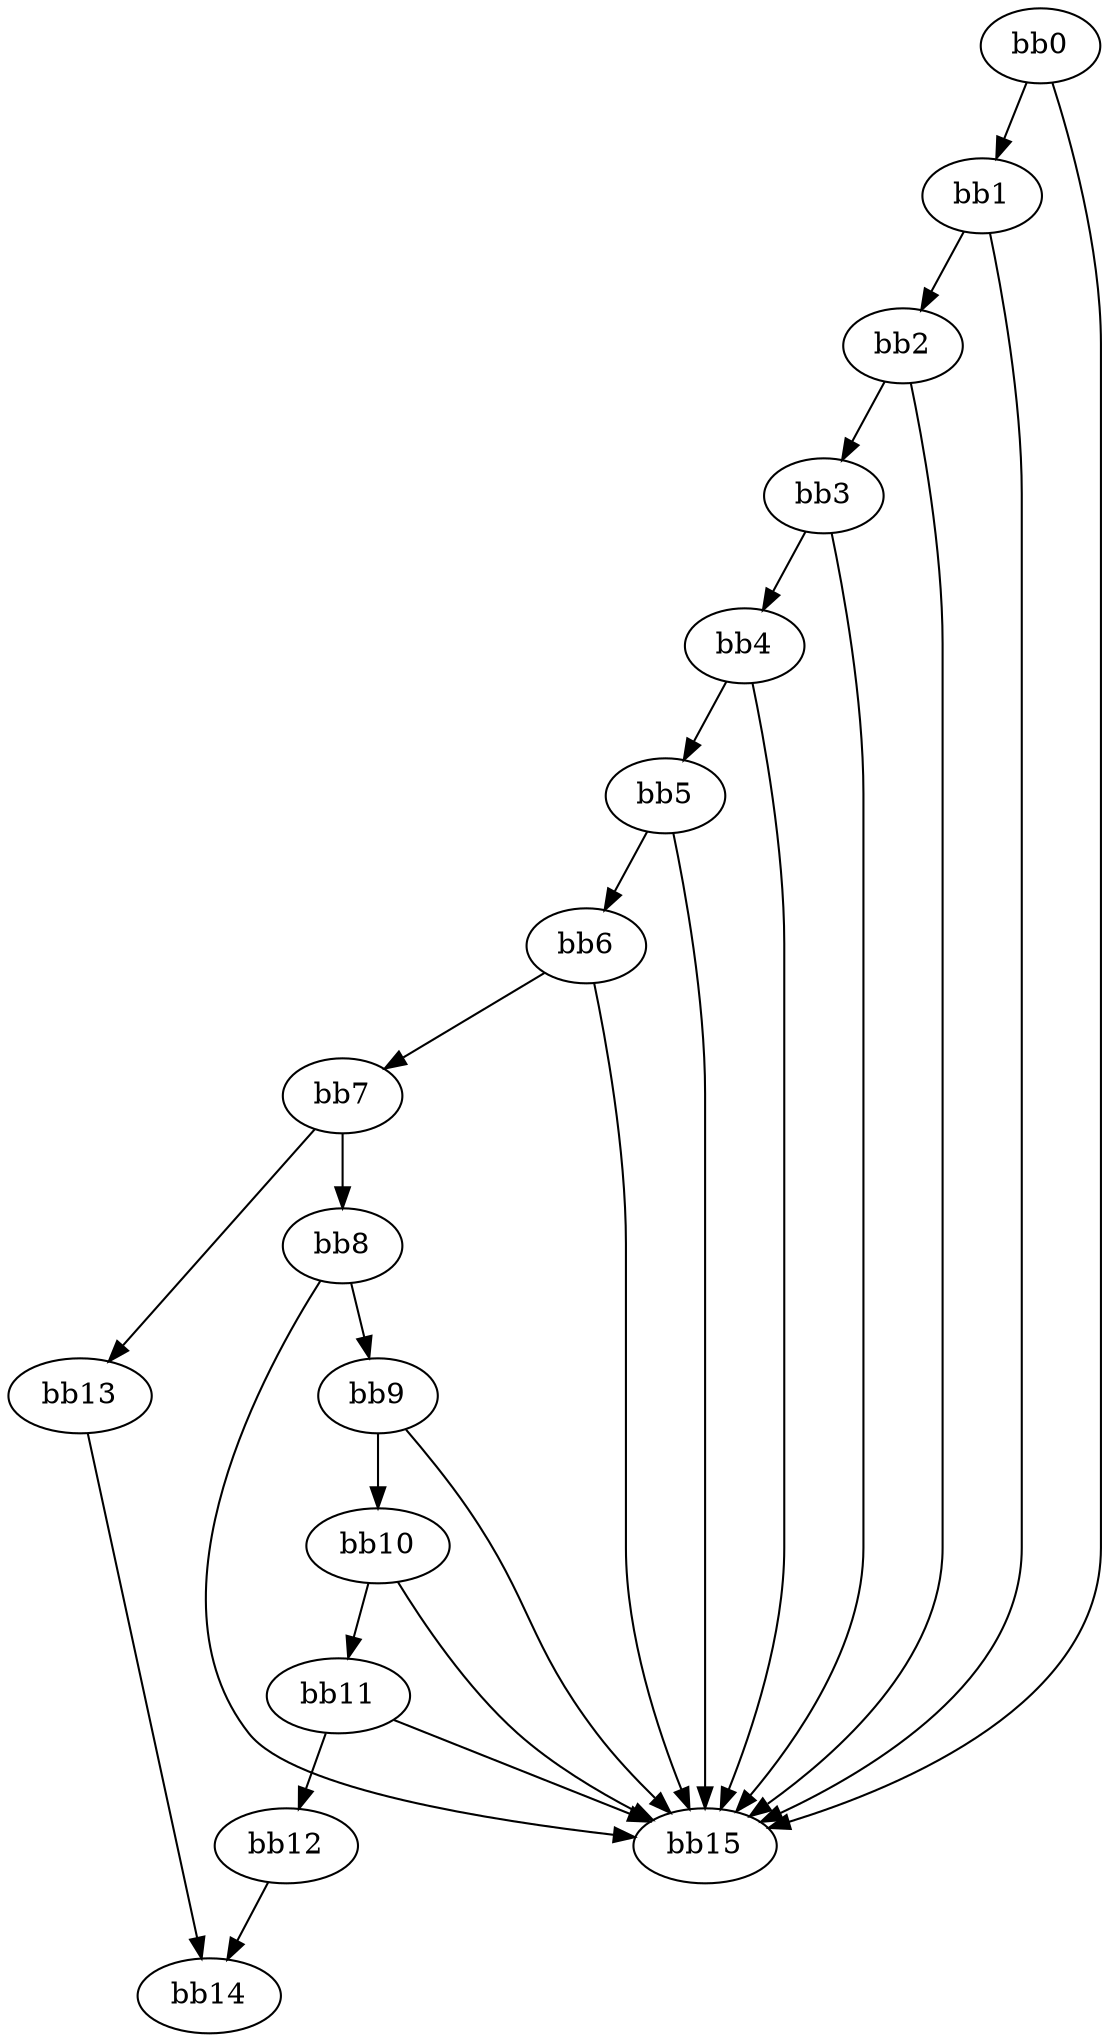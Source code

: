 digraph {
    0 [ label = "bb0\l" ]
    1 [ label = "bb1\l" ]
    2 [ label = "bb2\l" ]
    3 [ label = "bb3\l" ]
    4 [ label = "bb4\l" ]
    5 [ label = "bb5\l" ]
    6 [ label = "bb6\l" ]
    7 [ label = "bb7\l" ]
    8 [ label = "bb8\l" ]
    9 [ label = "bb9\l" ]
    10 [ label = "bb10\l" ]
    11 [ label = "bb11\l" ]
    12 [ label = "bb12\l" ]
    13 [ label = "bb13\l" ]
    14 [ label = "bb14\l" ]
    15 [ label = "bb15\l" ]
    0 -> 1 [ ]
    0 -> 15 [ ]
    1 -> 2 [ ]
    1 -> 15 [ ]
    2 -> 3 [ ]
    2 -> 15 [ ]
    3 -> 4 [ ]
    3 -> 15 [ ]
    4 -> 5 [ ]
    4 -> 15 [ ]
    5 -> 6 [ ]
    5 -> 15 [ ]
    6 -> 7 [ ]
    6 -> 15 [ ]
    7 -> 8 [ ]
    7 -> 13 [ ]
    8 -> 9 [ ]
    8 -> 15 [ ]
    9 -> 10 [ ]
    9 -> 15 [ ]
    10 -> 11 [ ]
    10 -> 15 [ ]
    11 -> 12 [ ]
    11 -> 15 [ ]
    12 -> 14 [ ]
    13 -> 14 [ ]
}

